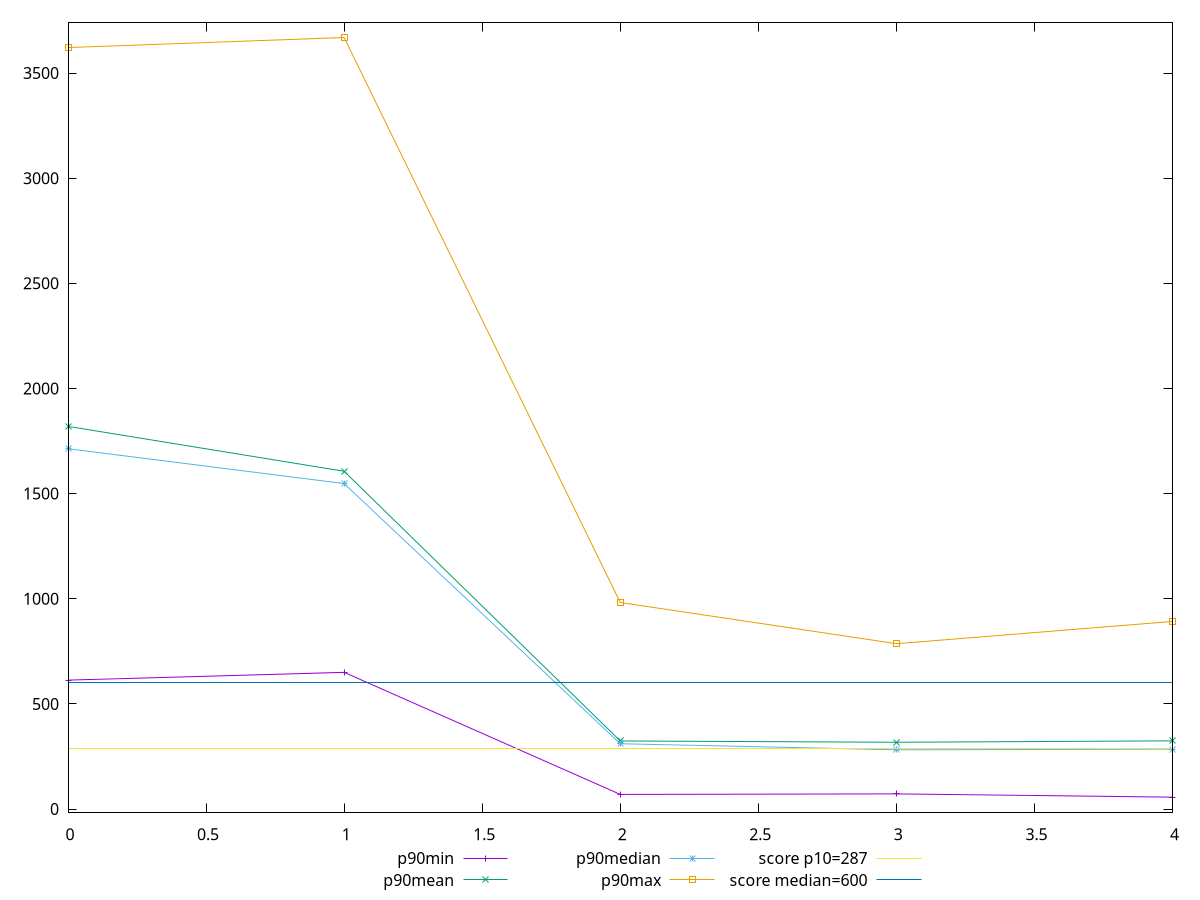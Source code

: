 reset

$p90Min <<EOF
0 612.9999999999991
1 650
2 69.5
3 72
4 56.5
EOF

$p90Mean <<EOF
0 1819.6023989361704
1 1606.012494680851
2 323.77502393617027
3 317.5155159574468
4 324.2099308510638
EOF

$p90Median <<EOF
0 1713.334
1 1547.5000000000005
2 310.4999999999998
3 281.5
4 284.81600000000003
EOF

$p90Max <<EOF
0 3621.140000000002
1 3668.935999999999
2 981.9999999999998
3 786.2139999999993
4 892.182
EOF

set key outside below
set xrange [0:4]
set yrange [-15.748719999999977:3741.184719999999]
set trange [-15.748719999999977:3741.184719999999]
set terminal svg size 640, 560 enhanced background rgb 'white'
set output "report_00015_2021-02-09T16-11-33.973Z/total-blocking-time/progression/value.svg"

plot $p90Min title "p90min" with linespoints, \
     $p90Mean title "p90mean" with linespoints, \
     $p90Median title "p90median" with linespoints, \
     $p90Max title "p90max" with linespoints, \
     287 title "score p10=287", \
     600 title "score median=600"

reset
